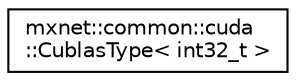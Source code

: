 digraph "Graphical Class Hierarchy"
{
 // LATEX_PDF_SIZE
  edge [fontname="Helvetica",fontsize="10",labelfontname="Helvetica",labelfontsize="10"];
  node [fontname="Helvetica",fontsize="10",shape=record];
  rankdir="LR";
  Node0 [label="mxnet::common::cuda\l::CublasType\< int32_t \>",height=0.2,width=0.4,color="black", fillcolor="white", style="filled",URL="$structmxnet_1_1common_1_1cuda_1_1CublasType_3_01int32__t_01_4.html",tooltip=" "];
}
